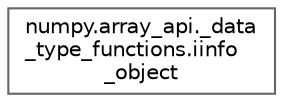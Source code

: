 digraph "Graphical Class Hierarchy"
{
 // LATEX_PDF_SIZE
  bgcolor="transparent";
  edge [fontname=Helvetica,fontsize=10,labelfontname=Helvetica,labelfontsize=10];
  node [fontname=Helvetica,fontsize=10,shape=box,height=0.2,width=0.4];
  rankdir="LR";
  Node0 [id="Node000000",label="numpy.array_api._data\l_type_functions.iinfo\l_object",height=0.2,width=0.4,color="grey40", fillcolor="white", style="filled",URL="$d7/df2/classnumpy_1_1array__api_1_1__data__type__functions_1_1iinfo__object.html",tooltip=" "];
}
